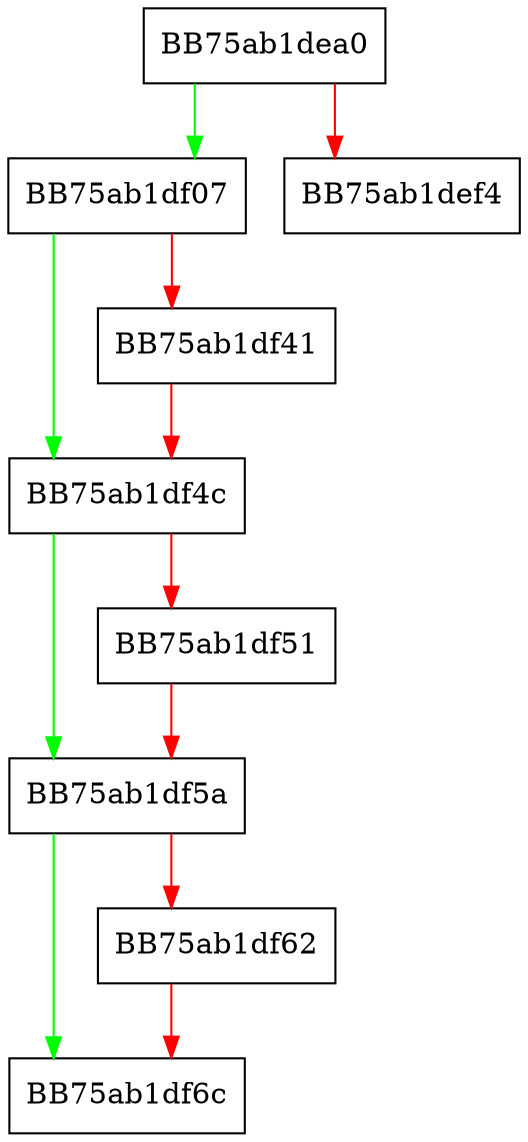 digraph QueryDynamicConfigString {
  node [shape="box"];
  graph [splines=ortho];
  BB75ab1dea0 -> BB75ab1df07 [color="green"];
  BB75ab1dea0 -> BB75ab1def4 [color="red"];
  BB75ab1df07 -> BB75ab1df4c [color="green"];
  BB75ab1df07 -> BB75ab1df41 [color="red"];
  BB75ab1df41 -> BB75ab1df4c [color="red"];
  BB75ab1df4c -> BB75ab1df5a [color="green"];
  BB75ab1df4c -> BB75ab1df51 [color="red"];
  BB75ab1df51 -> BB75ab1df5a [color="red"];
  BB75ab1df5a -> BB75ab1df6c [color="green"];
  BB75ab1df5a -> BB75ab1df62 [color="red"];
  BB75ab1df62 -> BB75ab1df6c [color="red"];
}